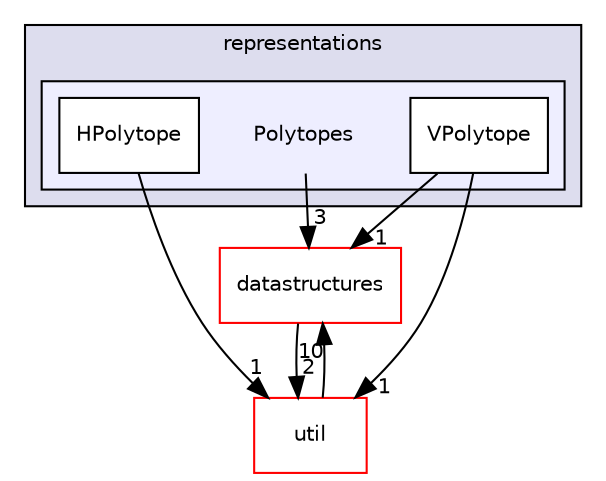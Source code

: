 digraph "/Users/travis/build/hypro/hypro/src/hypro/representations/Polytopes" {
  compound=true
  node [ fontsize="10", fontname="Helvetica"];
  edge [ labelfontsize="10", labelfontname="Helvetica"];
  subgraph clusterdir_7fa927d8fbf9dfbeef69af27f63bc81b {
    graph [ bgcolor="#ddddee", pencolor="black", label="representations" fontname="Helvetica", fontsize="10", URL="dir_7fa927d8fbf9dfbeef69af27f63bc81b.html"]
  subgraph clusterdir_ad938787f25f17484dcf7b42a899a1a5 {
    graph [ bgcolor="#eeeeff", pencolor="black", label="" URL="dir_ad938787f25f17484dcf7b42a899a1a5.html"];
    dir_ad938787f25f17484dcf7b42a899a1a5 [shape=plaintext label="Polytopes"];
    dir_19f7ed9a1a9707d41c15619f6b9af49c [shape=box label="HPolytope" color="black" fillcolor="white" style="filled" URL="dir_19f7ed9a1a9707d41c15619f6b9af49c.html"];
    dir_7ca784a8a47198f8f271993b816bdc67 [shape=box label="VPolytope" color="black" fillcolor="white" style="filled" URL="dir_7ca784a8a47198f8f271993b816bdc67.html"];
  }
  }
  dir_879d833e0dfbe8f31a5e860bb94efb50 [shape=box label="util" fillcolor="white" style="filled" color="red" URL="dir_879d833e0dfbe8f31a5e860bb94efb50.html"];
  dir_bce2075adec303dcb2f0c4fbfcbc8493 [shape=box label="datastructures" fillcolor="white" style="filled" color="red" URL="dir_bce2075adec303dcb2f0c4fbfcbc8493.html"];
  dir_879d833e0dfbe8f31a5e860bb94efb50->dir_bce2075adec303dcb2f0c4fbfcbc8493 [headlabel="10", labeldistance=1.5 headhref="dir_000022_000010.html"];
  dir_19f7ed9a1a9707d41c15619f6b9af49c->dir_879d833e0dfbe8f31a5e860bb94efb50 [headlabel="1", labeldistance=1.5 headhref="dir_000019_000022.html"];
  dir_bce2075adec303dcb2f0c4fbfcbc8493->dir_879d833e0dfbe8f31a5e860bb94efb50 [headlabel="2", labeldistance=1.5 headhref="dir_000010_000022.html"];
  dir_ad938787f25f17484dcf7b42a899a1a5->dir_bce2075adec303dcb2f0c4fbfcbc8493 [headlabel="3", labeldistance=1.5 headhref="dir_000018_000010.html"];
  dir_7ca784a8a47198f8f271993b816bdc67->dir_879d833e0dfbe8f31a5e860bb94efb50 [headlabel="1", labeldistance=1.5 headhref="dir_000020_000022.html"];
  dir_7ca784a8a47198f8f271993b816bdc67->dir_bce2075adec303dcb2f0c4fbfcbc8493 [headlabel="1", labeldistance=1.5 headhref="dir_000020_000010.html"];
}
